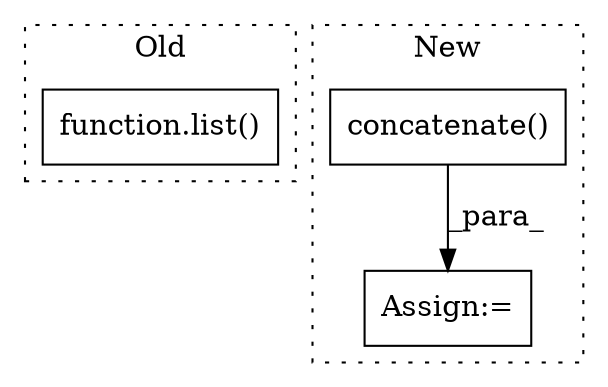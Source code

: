 digraph G {
subgraph cluster0 {
1 [label="function.list()" a="75" s="985,1002" l="5,1" shape="box"];
label = "Old";
style="dotted";
}
subgraph cluster1 {
2 [label="concatenate()" a="75" s="1087,1126" l="15,9" shape="box"];
3 [label="Assign:=" a="68" s="1084" l="3" shape="box"];
label = "New";
style="dotted";
}
2 -> 3 [label="_para_"];
}